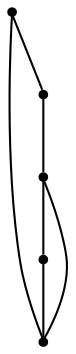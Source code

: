 graph {
  node [shape=point,comment="{\"directed\":false,\"doi\":\"10.1007/11618058_20\",\"figure\":\"1 (1)\"}"]

  v0 [pos="480.3518531976744,1762.2816594441733"]
  v1 [pos="567.8181345385174,1940.931657155355"]
  v2 [pos="480.3518531976744,1862.5941785176597"]
  v3 [pos="398.2865904342296,1762.2816594441733"]
  v4 [pos="400.1244242823401,1862.5941785176597"]

  v4 -- v2 [id="-4",pos="400.1244242823401,1862.5941785176597 480.3518531976744,1862.5941785176597 480.3518531976744,1862.5941785176597 480.3518531976744,1862.5941785176597"]
  v4 -- v3 [id="-5",pos="400.1244242823401,1862.5941785176597 398.2865904342296,1762.2816594441733 398.2865904342296,1762.2816594441733 398.2865904342296,1762.2816594441733"]
  v3 -- v0 [id="-6",pos="398.2865904342296,1762.2816594441733 480.3518531976744,1762.2816594441733 480.3518531976744,1762.2816594441733 480.3518531976744,1762.2816594441733"]
  v2 -- v0 [id="-7",pos="480.3518531976744,1862.5941785176597 480.3518531976744,1762.2816594441733 480.3518531976744,1762.2816594441733 480.3518531976744,1762.2816594441733"]
  v1 -- v2 [id="-8",pos="567.8181345385174,1940.931657155355 480.3518531976744,1862.5941785176597 480.3518531976744,1862.5941785176597 480.3518531976744,1862.5941785176597"]
  v0 -- v1 [id="-1",pos="480.3518531976744,1762.2816594441733 567.8181345385174,1940.931657155355 567.8181345385174,1940.931657155355 567.8181345385174,1940.931657155355"]
}